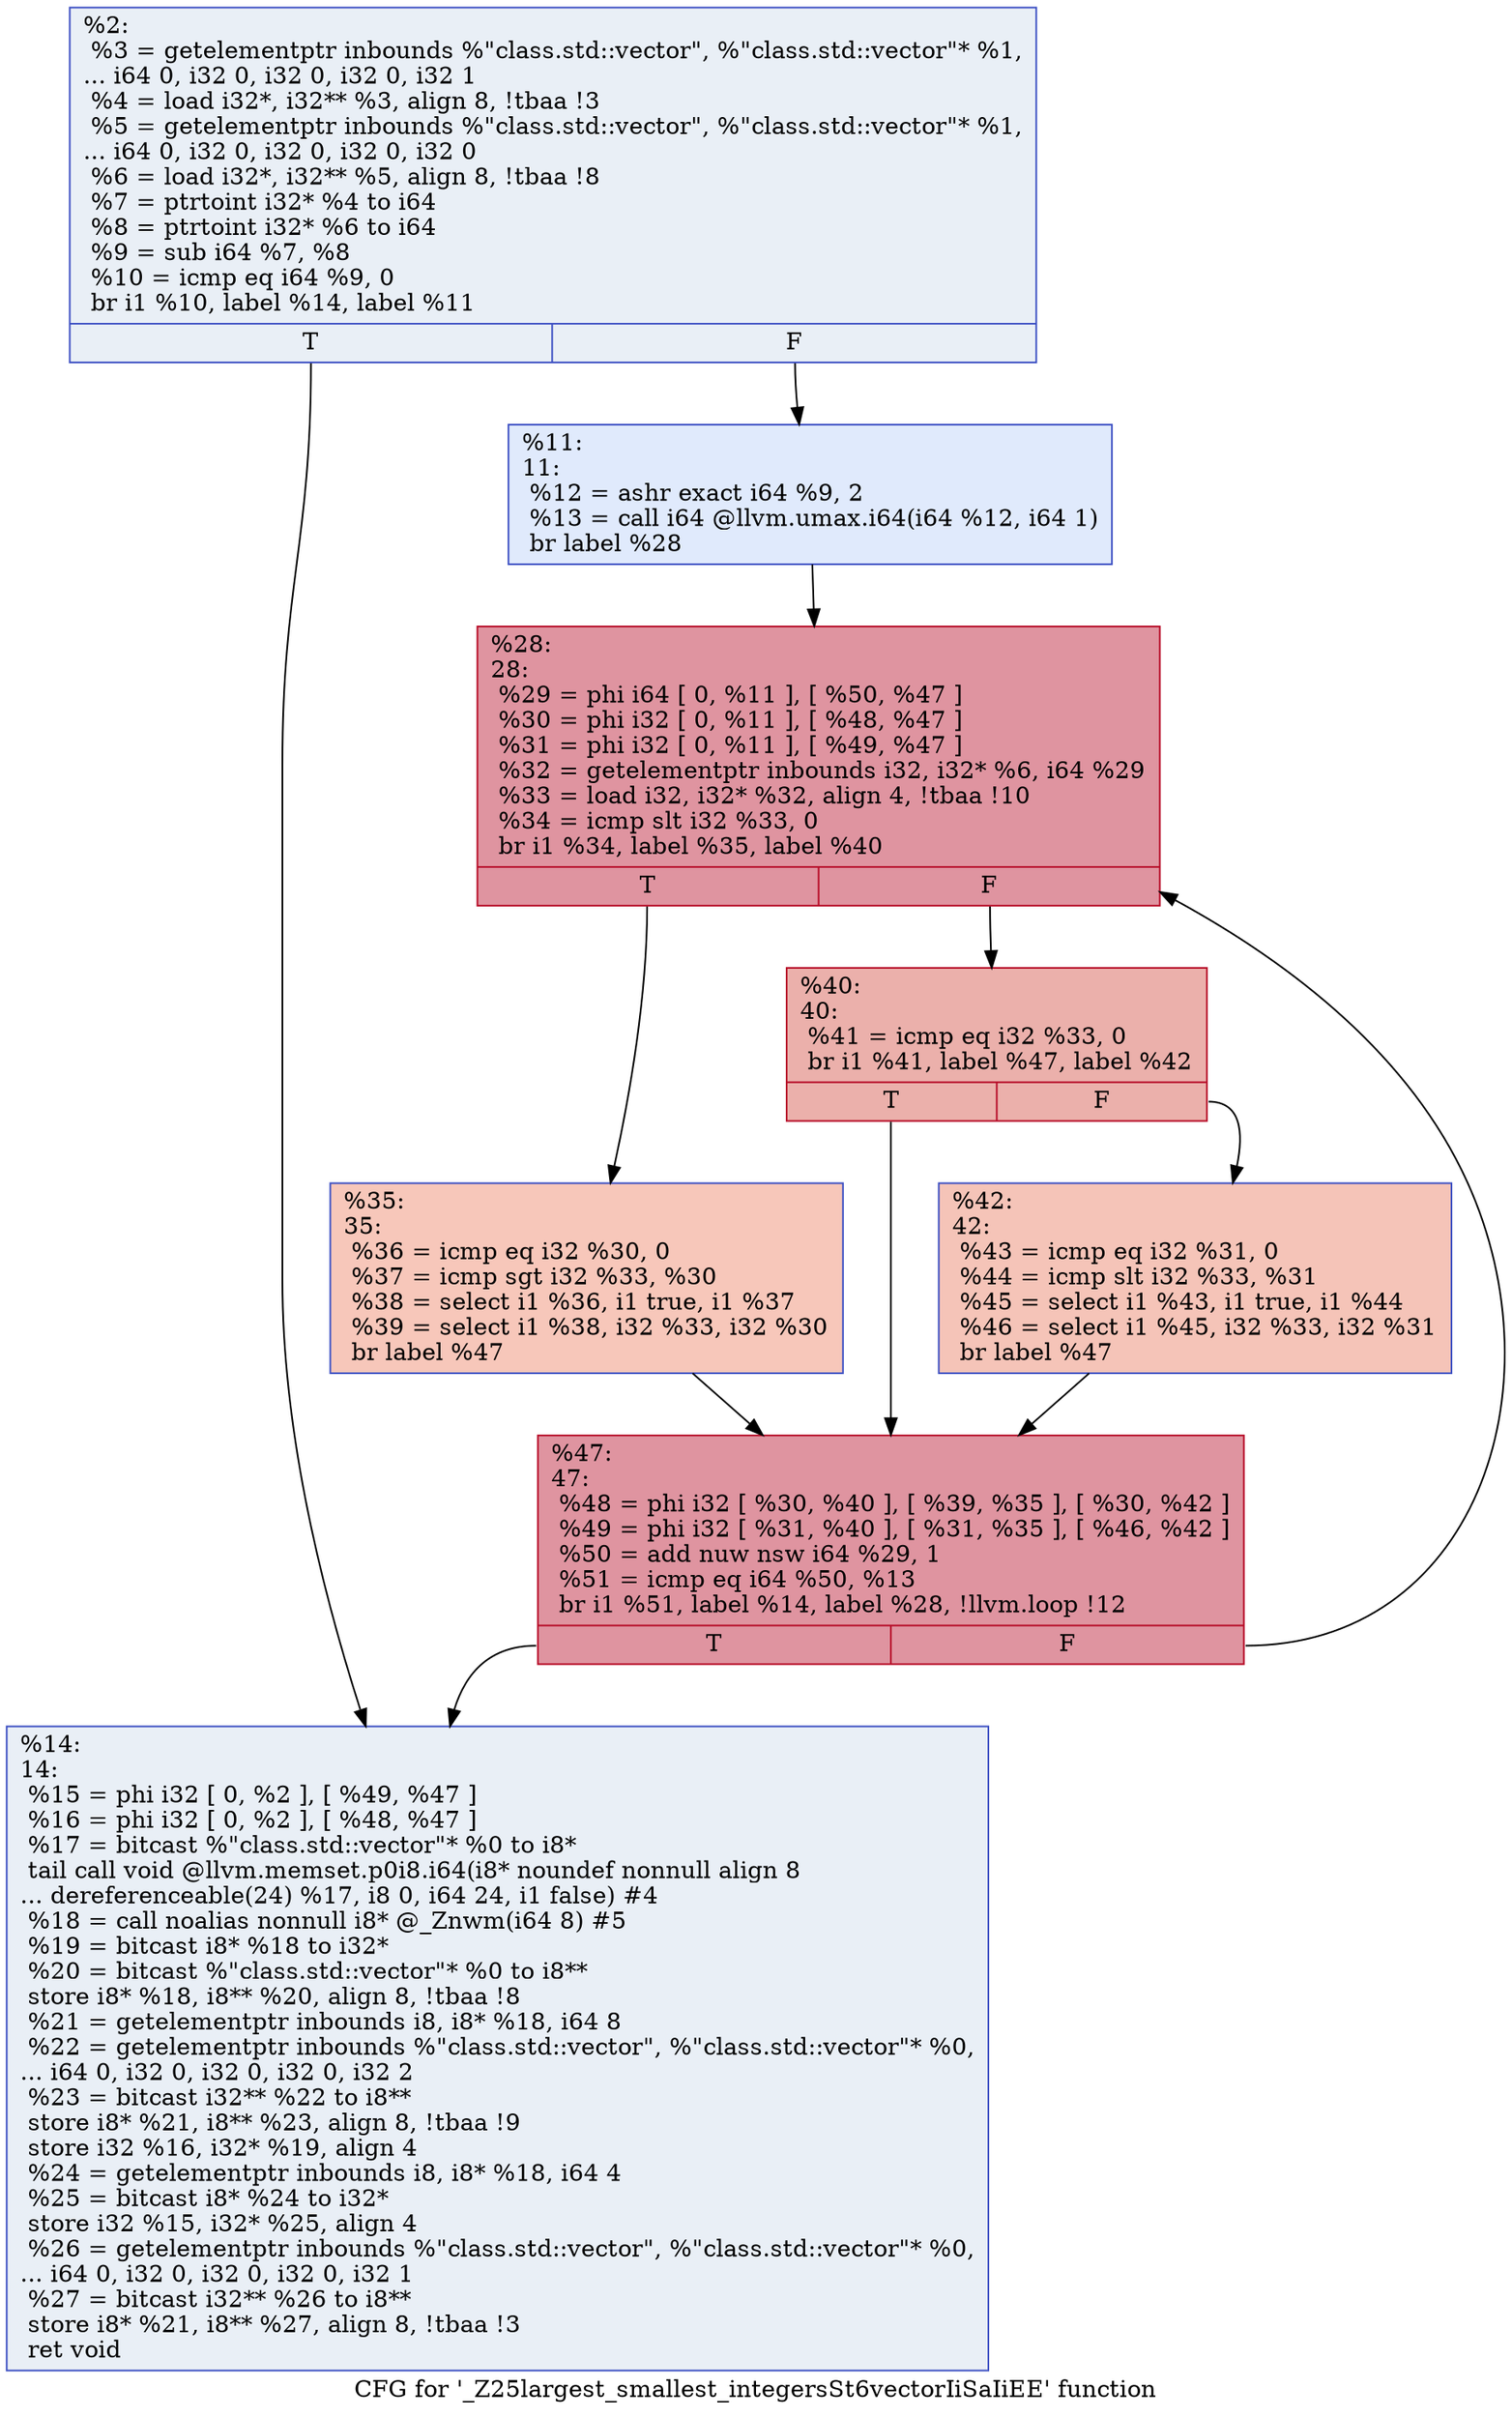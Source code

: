digraph "CFG for '_Z25largest_smallest_integersSt6vectorIiSaIiEE' function" {
	label="CFG for '_Z25largest_smallest_integersSt6vectorIiSaIiEE' function";

	Node0x5556c0fa2090 [shape=record,color="#3d50c3ff", style=filled, fillcolor="#cedaeb70",label="{%2:\l  %3 = getelementptr inbounds %\"class.std::vector\", %\"class.std::vector\"* %1,\l... i64 0, i32 0, i32 0, i32 0, i32 1\l  %4 = load i32*, i32** %3, align 8, !tbaa !3\l  %5 = getelementptr inbounds %\"class.std::vector\", %\"class.std::vector\"* %1,\l... i64 0, i32 0, i32 0, i32 0, i32 0\l  %6 = load i32*, i32** %5, align 8, !tbaa !8\l  %7 = ptrtoint i32* %4 to i64\l  %8 = ptrtoint i32* %6 to i64\l  %9 = sub i64 %7, %8\l  %10 = icmp eq i64 %9, 0\l  br i1 %10, label %14, label %11\l|{<s0>T|<s1>F}}"];
	Node0x5556c0fa2090:s0 -> Node0x5556c0fa3410;
	Node0x5556c0fa2090:s1 -> Node0x5556c0fa39c0;
	Node0x5556c0fa39c0 [shape=record,color="#3d50c3ff", style=filled, fillcolor="#b9d0f970",label="{%11:\l11:                                               \l  %12 = ashr exact i64 %9, 2\l  %13 = call i64 @llvm.umax.i64(i64 %12, i64 1)\l  br label %28\l}"];
	Node0x5556c0fa39c0 -> Node0x5556c0fa3e30;
	Node0x5556c0fa3410 [shape=record,color="#3d50c3ff", style=filled, fillcolor="#cedaeb70",label="{%14:\l14:                                               \l  %15 = phi i32 [ 0, %2 ], [ %49, %47 ]\l  %16 = phi i32 [ 0, %2 ], [ %48, %47 ]\l  %17 = bitcast %\"class.std::vector\"* %0 to i8*\l  tail call void @llvm.memset.p0i8.i64(i8* noundef nonnull align 8\l... dereferenceable(24) %17, i8 0, i64 24, i1 false) #4\l  %18 = call noalias nonnull i8* @_Znwm(i64 8) #5\l  %19 = bitcast i8* %18 to i32*\l  %20 = bitcast %\"class.std::vector\"* %0 to i8**\l  store i8* %18, i8** %20, align 8, !tbaa !8\l  %21 = getelementptr inbounds i8, i8* %18, i64 8\l  %22 = getelementptr inbounds %\"class.std::vector\", %\"class.std::vector\"* %0,\l... i64 0, i32 0, i32 0, i32 0, i32 2\l  %23 = bitcast i32** %22 to i8**\l  store i8* %21, i8** %23, align 8, !tbaa !9\l  store i32 %16, i32* %19, align 4\l  %24 = getelementptr inbounds i8, i8* %18, i64 4\l  %25 = bitcast i8* %24 to i32*\l  store i32 %15, i32* %25, align 4\l  %26 = getelementptr inbounds %\"class.std::vector\", %\"class.std::vector\"* %0,\l... i64 0, i32 0, i32 0, i32 0, i32 1\l  %27 = bitcast i32** %26 to i8**\l  store i8* %21, i8** %27, align 8, !tbaa !3\l  ret void\l}"];
	Node0x5556c0fa3e30 [shape=record,color="#b70d28ff", style=filled, fillcolor="#b70d2870",label="{%28:\l28:                                               \l  %29 = phi i64 [ 0, %11 ], [ %50, %47 ]\l  %30 = phi i32 [ 0, %11 ], [ %48, %47 ]\l  %31 = phi i32 [ 0, %11 ], [ %49, %47 ]\l  %32 = getelementptr inbounds i32, i32* %6, i64 %29\l  %33 = load i32, i32* %32, align 4, !tbaa !10\l  %34 = icmp slt i32 %33, 0\l  br i1 %34, label %35, label %40\l|{<s0>T|<s1>F}}"];
	Node0x5556c0fa3e30:s0 -> Node0x5556c0fa64f0;
	Node0x5556c0fa3e30:s1 -> Node0x5556c0fa6580;
	Node0x5556c0fa64f0 [shape=record,color="#3d50c3ff", style=filled, fillcolor="#ec7f6370",label="{%35:\l35:                                               \l  %36 = icmp eq i32 %30, 0\l  %37 = icmp sgt i32 %33, %30\l  %38 = select i1 %36, i1 true, i1 %37\l  %39 = select i1 %38, i32 %33, i32 %30\l  br label %47\l}"];
	Node0x5556c0fa64f0 -> Node0x5556c0fa3f20;
	Node0x5556c0fa6580 [shape=record,color="#b70d28ff", style=filled, fillcolor="#d24b4070",label="{%40:\l40:                                               \l  %41 = icmp eq i32 %33, 0\l  br i1 %41, label %47, label %42\l|{<s0>T|<s1>F}}"];
	Node0x5556c0fa6580:s0 -> Node0x5556c0fa3f20;
	Node0x5556c0fa6580:s1 -> Node0x5556c0fa6a70;
	Node0x5556c0fa6a70 [shape=record,color="#3d50c3ff", style=filled, fillcolor="#e97a5f70",label="{%42:\l42:                                               \l  %43 = icmp eq i32 %31, 0\l  %44 = icmp slt i32 %33, %31\l  %45 = select i1 %43, i1 true, i1 %44\l  %46 = select i1 %45, i32 %33, i32 %31\l  br label %47\l}"];
	Node0x5556c0fa6a70 -> Node0x5556c0fa3f20;
	Node0x5556c0fa3f20 [shape=record,color="#b70d28ff", style=filled, fillcolor="#b70d2870",label="{%47:\l47:                                               \l  %48 = phi i32 [ %30, %40 ], [ %39, %35 ], [ %30, %42 ]\l  %49 = phi i32 [ %31, %40 ], [ %31, %35 ], [ %46, %42 ]\l  %50 = add nuw nsw i64 %29, 1\l  %51 = icmp eq i64 %50, %13\l  br i1 %51, label %14, label %28, !llvm.loop !12\l|{<s0>T|<s1>F}}"];
	Node0x5556c0fa3f20:s0 -> Node0x5556c0fa3410;
	Node0x5556c0fa3f20:s1 -> Node0x5556c0fa3e30;
}
